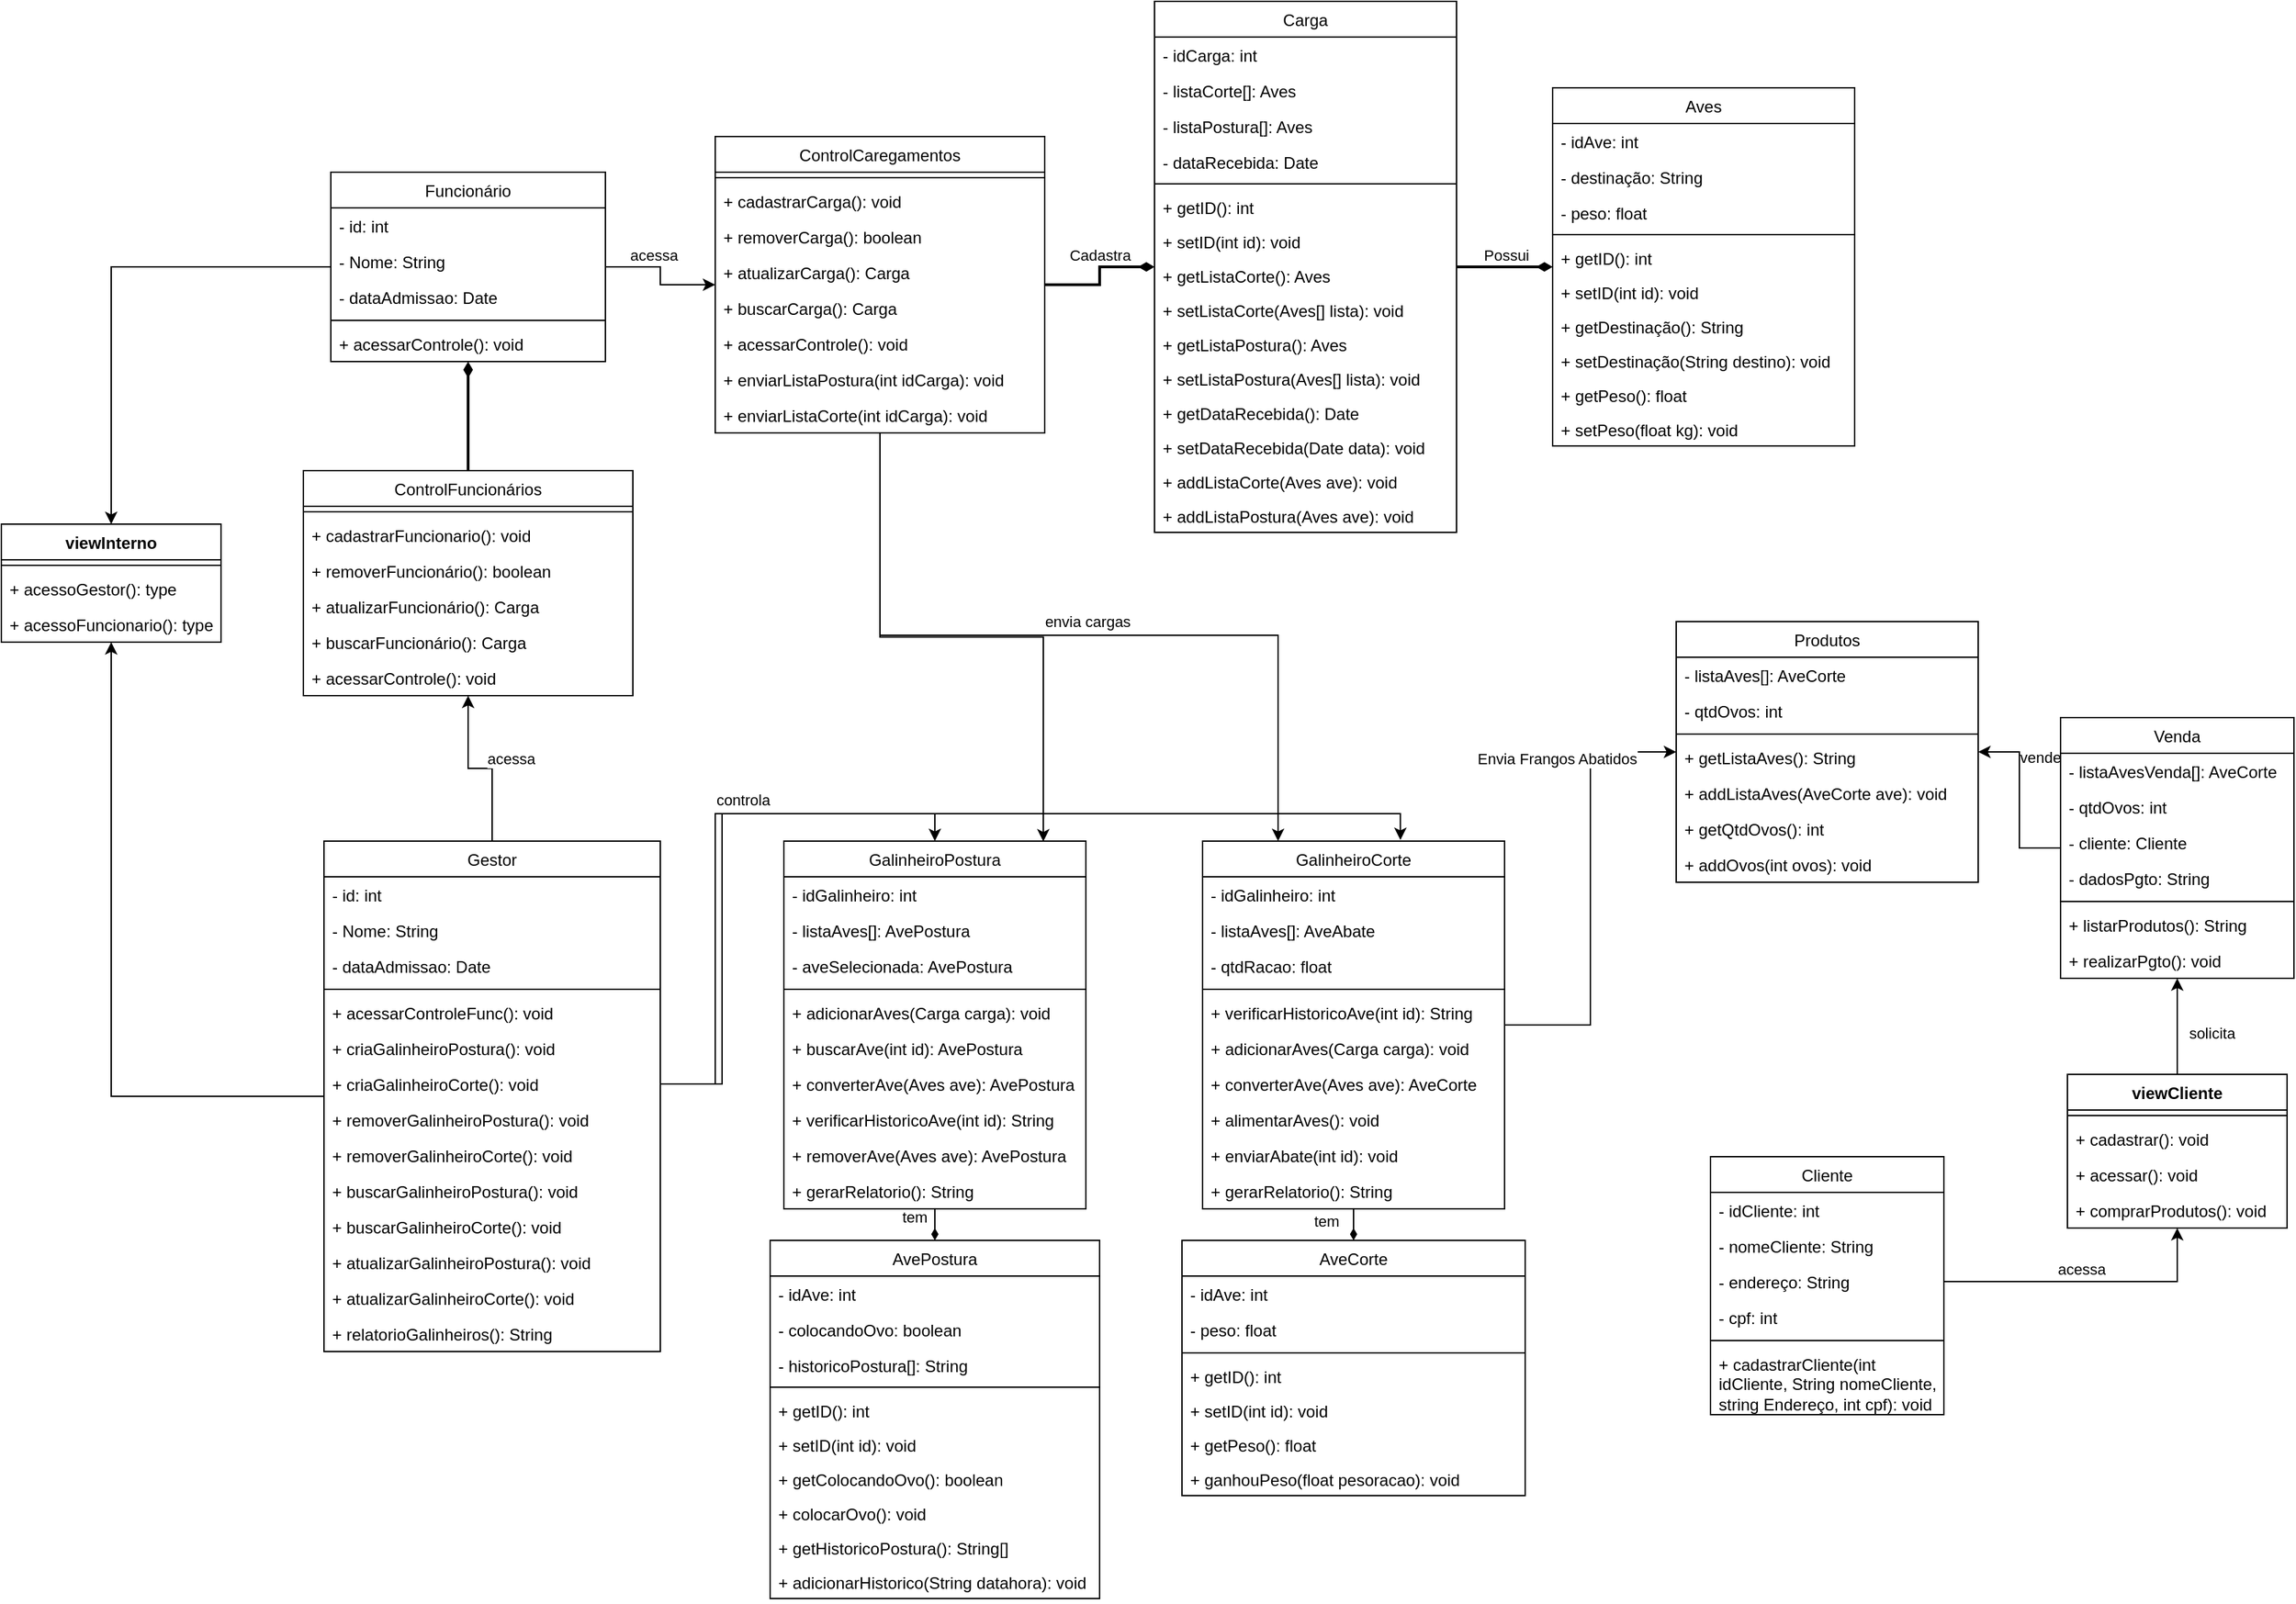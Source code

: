 <mxfile version="13.0.4" type="device"><diagram id="C5RBs43oDa-KdzZeNtuy" name="Page-1"><mxGraphModel dx="1892" dy="361" grid="1" gridSize="10" guides="1" tooltips="1" connect="1" arrows="1" fold="1" page="1" pageScale="1" pageWidth="1169" pageHeight="827" background="none" math="0" shadow="0"><root><mxCell id="WIyWlLk6GJQsqaUBKTNV-0"/><mxCell id="WIyWlLk6GJQsqaUBKTNV-1" parent="WIyWlLk6GJQsqaUBKTNV-0"/><mxCell id="ChyLab5s92fZdW_TzfDa-38" value="acessa" style="edgeStyle=orthogonalEdgeStyle;rounded=0;orthogonalLoop=1;jettySize=auto;html=1;verticalAlign=bottom;" parent="WIyWlLk6GJQsqaUBKTNV-1" source="ChyLab5s92fZdW_TzfDa-19" target="ChyLab5s92fZdW_TzfDa-34" edge="1"><mxGeometry x="-0.249" relative="1" as="geometry"><mxPoint as="offset"/></mxGeometry></mxCell><mxCell id="k6RPKPHMHm1qpfFXvN79-5" style="edgeStyle=orthogonalEdgeStyle;rounded=0;orthogonalLoop=1;jettySize=auto;html=1;" parent="WIyWlLk6GJQsqaUBKTNV-1" source="ChyLab5s92fZdW_TzfDa-19" target="k6RPKPHMHm1qpfFXvN79-0" edge="1"><mxGeometry relative="1" as="geometry"/></mxCell><mxCell id="ChyLab5s92fZdW_TzfDa-19" value="Funcionário" style="swimlane;fontStyle=0;childLayout=stackLayout;horizontal=1;startSize=26;fillColor=none;horizontalStack=0;resizeParent=1;resizeParentMax=0;resizeLast=0;collapsible=1;marginBottom=0;strokeColor=#000000;" parent="WIyWlLk6GJQsqaUBKTNV-1" vertex="1"><mxGeometry x="40" y="132.5" width="200" height="138" as="geometry"/></mxCell><mxCell id="ChyLab5s92fZdW_TzfDa-20" value="- id: int" style="text;strokeColor=none;fillColor=none;align=left;verticalAlign=top;spacingLeft=4;spacingRight=4;overflow=hidden;rotatable=0;points=[[0,0.5],[1,0.5]];portConstraint=eastwest;" parent="ChyLab5s92fZdW_TzfDa-19" vertex="1"><mxGeometry y="26" width="200" height="26" as="geometry"/></mxCell><mxCell id="ChyLab5s92fZdW_TzfDa-21" value="- Nome: String" style="text;strokeColor=none;fillColor=none;align=left;verticalAlign=top;spacingLeft=4;spacingRight=4;overflow=hidden;rotatable=0;points=[[0,0.5],[1,0.5]];portConstraint=eastwest;" parent="ChyLab5s92fZdW_TzfDa-19" vertex="1"><mxGeometry y="52" width="200" height="26" as="geometry"/></mxCell><mxCell id="ChyLab5s92fZdW_TzfDa-23" value="- dataAdmissao: Date" style="text;strokeColor=none;fillColor=none;align=left;verticalAlign=top;spacingLeft=4;spacingRight=4;overflow=hidden;rotatable=0;points=[[0,0.5],[1,0.5]];portConstraint=eastwest;" parent="ChyLab5s92fZdW_TzfDa-19" vertex="1"><mxGeometry y="78" width="200" height="26" as="geometry"/></mxCell><mxCell id="ChyLab5s92fZdW_TzfDa-31" value="" style="line;strokeWidth=1;fillColor=none;align=left;verticalAlign=middle;spacingTop=-1;spacingLeft=3;spacingRight=3;rotatable=0;labelPosition=right;points=[];portConstraint=eastwest;" parent="ChyLab5s92fZdW_TzfDa-19" vertex="1"><mxGeometry y="104" width="200" height="8" as="geometry"/></mxCell><mxCell id="ChyLab5s92fZdW_TzfDa-32" value="+ acessarControle(): void" style="text;strokeColor=none;fillColor=none;align=left;verticalAlign=top;spacingLeft=4;spacingRight=4;overflow=hidden;rotatable=0;points=[[0,0.5],[1,0.5]];portConstraint=eastwest;" parent="ChyLab5s92fZdW_TzfDa-19" vertex="1"><mxGeometry y="112" width="200" height="26" as="geometry"/></mxCell><mxCell id="ChyLab5s92fZdW_TzfDa-44" value="Cadastra" style="edgeStyle=orthogonalEdgeStyle;rounded=0;orthogonalLoop=1;jettySize=auto;html=1;endArrow=diamondThin;endFill=1;strokeWidth=2;verticalAlign=top;" parent="WIyWlLk6GJQsqaUBKTNV-1" source="ChyLab5s92fZdW_TzfDa-34" target="ChyLab5s92fZdW_TzfDa-39" edge="1"><mxGeometry x="0.14" y="22" relative="1" as="geometry"><mxPoint as="offset"/></mxGeometry></mxCell><mxCell id="ChyLab5s92fZdW_TzfDa-214" style="edgeStyle=orthogonalEdgeStyle;rounded=0;orthogonalLoop=1;jettySize=auto;html=1;entryX=0.859;entryY=0.001;entryDx=0;entryDy=0;entryPerimeter=0;endArrow=classic;endFill=1;strokeWidth=1;" parent="WIyWlLk6GJQsqaUBKTNV-1" source="ChyLab5s92fZdW_TzfDa-34" target="ChyLab5s92fZdW_TzfDa-132" edge="1"><mxGeometry relative="1" as="geometry"/></mxCell><mxCell id="ChyLab5s92fZdW_TzfDa-215" value="envia cargas" style="edgeStyle=orthogonalEdgeStyle;rounded=0;orthogonalLoop=1;jettySize=auto;html=1;entryX=0.25;entryY=0;entryDx=0;entryDy=0;endArrow=classic;endFill=1;strokeWidth=1;exitX=0.5;exitY=1.288;exitDx=0;exitDy=0;exitPerimeter=0;" parent="WIyWlLk6GJQsqaUBKTNV-1" source="ChyLab5s92fZdW_TzfDa-139" target="ChyLab5s92fZdW_TzfDa-174" edge="1"><mxGeometry x="-0.0" y="10" relative="1" as="geometry"><Array as="points"><mxPoint x="440" y="470"/><mxPoint x="730" y="470"/></Array><mxPoint x="1" as="offset"/></mxGeometry></mxCell><mxCell id="ChyLab5s92fZdW_TzfDa-34" value="ControlCaregamentos" style="swimlane;fontStyle=0;childLayout=stackLayout;horizontal=1;startSize=26;fillColor=none;horizontalStack=0;resizeParent=1;resizeParentMax=0;resizeLast=0;collapsible=1;marginBottom=0;strokeColor=#000000;" parent="WIyWlLk6GJQsqaUBKTNV-1" vertex="1"><mxGeometry x="320" y="106.5" width="240" height="216" as="geometry"/></mxCell><mxCell id="ChyLab5s92fZdW_TzfDa-47" value="" style="line;strokeWidth=1;fillColor=none;align=left;verticalAlign=middle;spacingTop=-1;spacingLeft=3;spacingRight=3;rotatable=0;labelPosition=right;points=[];portConstraint=eastwest;" parent="ChyLab5s92fZdW_TzfDa-34" vertex="1"><mxGeometry y="26" width="240" height="8" as="geometry"/></mxCell><mxCell id="ChyLab5s92fZdW_TzfDa-37" value="+ cadastrarCarga(): void" style="text;strokeColor=none;fillColor=none;align=left;verticalAlign=top;spacingLeft=4;spacingRight=4;overflow=hidden;rotatable=0;points=[[0,0.5],[1,0.5]];portConstraint=eastwest;" parent="ChyLab5s92fZdW_TzfDa-34" vertex="1"><mxGeometry y="34" width="240" height="26" as="geometry"/></mxCell><mxCell id="ChyLab5s92fZdW_TzfDa-48" value="+ removerCarga(): boolean" style="text;strokeColor=none;fillColor=none;align=left;verticalAlign=top;spacingLeft=4;spacingRight=4;overflow=hidden;rotatable=0;points=[[0,0.5],[1,0.5]];portConstraint=eastwest;" parent="ChyLab5s92fZdW_TzfDa-34" vertex="1"><mxGeometry y="60" width="240" height="26" as="geometry"/></mxCell><mxCell id="ChyLab5s92fZdW_TzfDa-49" value="+ atualizarCarga(): Carga" style="text;strokeColor=none;fillColor=none;align=left;verticalAlign=top;spacingLeft=4;spacingRight=4;overflow=hidden;rotatable=0;points=[[0,0.5],[1,0.5]];portConstraint=eastwest;" parent="ChyLab5s92fZdW_TzfDa-34" vertex="1"><mxGeometry y="86" width="240" height="26" as="geometry"/></mxCell><mxCell id="ChyLab5s92fZdW_TzfDa-50" value="+ buscarCarga(): Carga" style="text;strokeColor=none;fillColor=none;align=left;verticalAlign=top;spacingLeft=4;spacingRight=4;overflow=hidden;rotatable=0;points=[[0,0.5],[1,0.5]];portConstraint=eastwest;" parent="ChyLab5s92fZdW_TzfDa-34" vertex="1"><mxGeometry y="112" width="240" height="26" as="geometry"/></mxCell><mxCell id="ChyLab5s92fZdW_TzfDa-79" value="+ acessarControle(): void" style="text;strokeColor=none;fillColor=none;align=left;verticalAlign=top;spacingLeft=4;spacingRight=4;overflow=hidden;rotatable=0;points=[[0,0.5],[1,0.5]];portConstraint=eastwest;" parent="ChyLab5s92fZdW_TzfDa-34" vertex="1"><mxGeometry y="138" width="240" height="26" as="geometry"/></mxCell><mxCell id="ChyLab5s92fZdW_TzfDa-98" value="+ enviarListaPostura(int idCarga): void" style="text;strokeColor=none;fillColor=none;align=left;verticalAlign=top;spacingLeft=4;spacingRight=4;overflow=hidden;rotatable=0;points=[[0,0.5],[1,0.5]];portConstraint=eastwest;" parent="ChyLab5s92fZdW_TzfDa-34" vertex="1"><mxGeometry y="164" width="240" height="26" as="geometry"/></mxCell><mxCell id="ChyLab5s92fZdW_TzfDa-139" value="+ enviarListaCorte(int idCarga): void" style="text;strokeColor=none;fillColor=none;align=left;verticalAlign=top;spacingLeft=4;spacingRight=4;overflow=hidden;rotatable=0;points=[[0,0.5],[1,0.5]];portConstraint=eastwest;" parent="ChyLab5s92fZdW_TzfDa-34" vertex="1"><mxGeometry y="190" width="240" height="26" as="geometry"/></mxCell><mxCell id="ChyLab5s92fZdW_TzfDa-58" value="Possui" style="edgeStyle=orthogonalEdgeStyle;rounded=0;orthogonalLoop=1;jettySize=auto;html=1;endArrow=diamondThin;endFill=1;strokeWidth=2;verticalAlign=bottom;" parent="WIyWlLk6GJQsqaUBKTNV-1" source="ChyLab5s92fZdW_TzfDa-39" target="ChyLab5s92fZdW_TzfDa-53" edge="1"><mxGeometry x="0.007" relative="1" as="geometry"><mxPoint x="1" as="offset"/></mxGeometry></mxCell><mxCell id="ChyLab5s92fZdW_TzfDa-39" value="Carga" style="swimlane;fontStyle=0;childLayout=stackLayout;horizontal=1;startSize=26;fillColor=none;horizontalStack=0;resizeParent=1;resizeParentMax=0;resizeLast=0;collapsible=1;marginBottom=0;strokeColor=#000000;" parent="WIyWlLk6GJQsqaUBKTNV-1" vertex="1"><mxGeometry x="640" y="8" width="220" height="387" as="geometry"/></mxCell><mxCell id="ChyLab5s92fZdW_TzfDa-40" value="- idCarga: int" style="text;strokeColor=none;fillColor=none;align=left;verticalAlign=top;spacingLeft=4;spacingRight=4;overflow=hidden;rotatable=0;points=[[0,0.5],[1,0.5]];portConstraint=eastwest;" parent="ChyLab5s92fZdW_TzfDa-39" vertex="1"><mxGeometry y="26" width="220" height="26" as="geometry"/></mxCell><mxCell id="ChyLab5s92fZdW_TzfDa-41" value="- listaCorte[]: Aves" style="text;strokeColor=none;fillColor=none;align=left;verticalAlign=top;spacingLeft=4;spacingRight=4;overflow=hidden;rotatable=0;points=[[0,0.5],[1,0.5]];portConstraint=eastwest;" parent="ChyLab5s92fZdW_TzfDa-39" vertex="1"><mxGeometry y="52" width="220" height="26" as="geometry"/></mxCell><mxCell id="ChyLab5s92fZdW_TzfDa-42" value="- listaPostura[]: Aves" style="text;strokeColor=none;fillColor=none;align=left;verticalAlign=top;spacingLeft=4;spacingRight=4;overflow=hidden;rotatable=0;points=[[0,0.5],[1,0.5]];portConstraint=eastwest;" parent="ChyLab5s92fZdW_TzfDa-39" vertex="1"><mxGeometry y="78" width="220" height="26" as="geometry"/></mxCell><mxCell id="ChyLab5s92fZdW_TzfDa-46" value="- dataRecebida: Date" style="text;strokeColor=none;fillColor=none;align=left;verticalAlign=top;spacingLeft=4;spacingRight=4;overflow=hidden;rotatable=0;points=[[0,0.5],[1,0.5]];portConstraint=eastwest;" parent="ChyLab5s92fZdW_TzfDa-39" vertex="1"><mxGeometry y="104" width="220" height="25" as="geometry"/></mxCell><mxCell id="ChyLab5s92fZdW_TzfDa-59" value="" style="line;strokeWidth=1;fillColor=none;align=left;verticalAlign=middle;spacingTop=-1;spacingLeft=3;spacingRight=3;rotatable=0;labelPosition=right;points=[];portConstraint=eastwest;" parent="ChyLab5s92fZdW_TzfDa-39" vertex="1"><mxGeometry y="129" width="220" height="8" as="geometry"/></mxCell><mxCell id="ChyLab5s92fZdW_TzfDa-60" value="+ getID(): int" style="text;strokeColor=none;fillColor=none;align=left;verticalAlign=top;spacingLeft=4;spacingRight=4;overflow=hidden;rotatable=0;points=[[0,0.5],[1,0.5]];portConstraint=eastwest;" parent="ChyLab5s92fZdW_TzfDa-39" vertex="1"><mxGeometry y="137" width="220" height="25" as="geometry"/></mxCell><mxCell id="ChyLab5s92fZdW_TzfDa-61" value="+ setID(int id): void" style="text;strokeColor=none;fillColor=none;align=left;verticalAlign=top;spacingLeft=4;spacingRight=4;overflow=hidden;rotatable=0;points=[[0,0.5],[1,0.5]];portConstraint=eastwest;" parent="ChyLab5s92fZdW_TzfDa-39" vertex="1"><mxGeometry y="162" width="220" height="25" as="geometry"/></mxCell><mxCell id="ChyLab5s92fZdW_TzfDa-62" value="+ getListaCorte(): Aves" style="text;strokeColor=none;fillColor=none;align=left;verticalAlign=top;spacingLeft=4;spacingRight=4;overflow=hidden;rotatable=0;points=[[0,0.5],[1,0.5]];portConstraint=eastwest;" parent="ChyLab5s92fZdW_TzfDa-39" vertex="1"><mxGeometry y="187" width="220" height="25" as="geometry"/></mxCell><mxCell id="ChyLab5s92fZdW_TzfDa-63" value="+ setListaCorte(Aves[] lista): void" style="text;strokeColor=none;fillColor=none;align=left;verticalAlign=top;spacingLeft=4;spacingRight=4;overflow=hidden;rotatable=0;points=[[0,0.5],[1,0.5]];portConstraint=eastwest;" parent="ChyLab5s92fZdW_TzfDa-39" vertex="1"><mxGeometry y="212" width="220" height="25" as="geometry"/></mxCell><mxCell id="ChyLab5s92fZdW_TzfDa-64" value="+ getListaPostura(): Aves" style="text;strokeColor=none;fillColor=none;align=left;verticalAlign=top;spacingLeft=4;spacingRight=4;overflow=hidden;rotatable=0;points=[[0,0.5],[1,0.5]];portConstraint=eastwest;" parent="ChyLab5s92fZdW_TzfDa-39" vertex="1"><mxGeometry y="237" width="220" height="25" as="geometry"/></mxCell><mxCell id="ChyLab5s92fZdW_TzfDa-65" value="+ setListaPostura(Aves[] lista): void" style="text;strokeColor=none;fillColor=none;align=left;verticalAlign=top;spacingLeft=4;spacingRight=4;overflow=hidden;rotatable=0;points=[[0,0.5],[1,0.5]];portConstraint=eastwest;" parent="ChyLab5s92fZdW_TzfDa-39" vertex="1"><mxGeometry y="262" width="220" height="25" as="geometry"/></mxCell><mxCell id="ChyLab5s92fZdW_TzfDa-66" value="+ getDataRecebida(): Date" style="text;strokeColor=none;fillColor=none;align=left;verticalAlign=top;spacingLeft=4;spacingRight=4;overflow=hidden;rotatable=0;points=[[0,0.5],[1,0.5]];portConstraint=eastwest;" parent="ChyLab5s92fZdW_TzfDa-39" vertex="1"><mxGeometry y="287" width="220" height="25" as="geometry"/></mxCell><mxCell id="ChyLab5s92fZdW_TzfDa-67" value="+ setDataRecebida(Date data): void" style="text;strokeColor=none;fillColor=none;align=left;verticalAlign=top;spacingLeft=4;spacingRight=4;overflow=hidden;rotatable=0;points=[[0,0.5],[1,0.5]];portConstraint=eastwest;" parent="ChyLab5s92fZdW_TzfDa-39" vertex="1"><mxGeometry y="312" width="220" height="25" as="geometry"/></mxCell><mxCell id="ChyLab5s92fZdW_TzfDa-75" value="+ addListaCorte(Aves ave): void" style="text;strokeColor=none;fillColor=none;align=left;verticalAlign=top;spacingLeft=4;spacingRight=4;overflow=hidden;rotatable=0;points=[[0,0.5],[1,0.5]];portConstraint=eastwest;" parent="ChyLab5s92fZdW_TzfDa-39" vertex="1"><mxGeometry y="337" width="220" height="25" as="geometry"/></mxCell><mxCell id="ChyLab5s92fZdW_TzfDa-76" value="+ addListaPostura(Aves ave): void" style="text;strokeColor=none;fillColor=none;align=left;verticalAlign=top;spacingLeft=4;spacingRight=4;overflow=hidden;rotatable=0;points=[[0,0.5],[1,0.5]];portConstraint=eastwest;" parent="ChyLab5s92fZdW_TzfDa-39" vertex="1"><mxGeometry y="362" width="220" height="25" as="geometry"/></mxCell><mxCell id="ChyLab5s92fZdW_TzfDa-53" value="Aves" style="swimlane;fontStyle=0;childLayout=stackLayout;horizontal=1;startSize=26;fillColor=none;horizontalStack=0;resizeParent=1;resizeParentMax=0;resizeLast=0;collapsible=1;marginBottom=0;strokeColor=#000000;" parent="WIyWlLk6GJQsqaUBKTNV-1" vertex="1"><mxGeometry x="930" y="71" width="220" height="261" as="geometry"/></mxCell><mxCell id="ChyLab5s92fZdW_TzfDa-54" value="- idAve: int" style="text;strokeColor=none;fillColor=none;align=left;verticalAlign=top;spacingLeft=4;spacingRight=4;overflow=hidden;rotatable=0;points=[[0,0.5],[1,0.5]];portConstraint=eastwest;" parent="ChyLab5s92fZdW_TzfDa-53" vertex="1"><mxGeometry y="26" width="220" height="26" as="geometry"/></mxCell><mxCell id="ChyLab5s92fZdW_TzfDa-56" value="- destinação: String" style="text;strokeColor=none;fillColor=none;align=left;verticalAlign=top;spacingLeft=4;spacingRight=4;overflow=hidden;rotatable=0;points=[[0,0.5],[1,0.5]];portConstraint=eastwest;" parent="ChyLab5s92fZdW_TzfDa-53" vertex="1"><mxGeometry y="52" width="220" height="26" as="geometry"/></mxCell><mxCell id="ChyLab5s92fZdW_TzfDa-57" value="- peso: float" style="text;strokeColor=none;fillColor=none;align=left;verticalAlign=top;spacingLeft=4;spacingRight=4;overflow=hidden;rotatable=0;points=[[0,0.5],[1,0.5]];portConstraint=eastwest;" parent="ChyLab5s92fZdW_TzfDa-53" vertex="1"><mxGeometry y="78" width="220" height="25" as="geometry"/></mxCell><mxCell id="ChyLab5s92fZdW_TzfDa-70" value="" style="line;strokeWidth=1;fillColor=none;align=left;verticalAlign=middle;spacingTop=-1;spacingLeft=3;spacingRight=3;rotatable=0;labelPosition=right;points=[];portConstraint=eastwest;" parent="ChyLab5s92fZdW_TzfDa-53" vertex="1"><mxGeometry y="103" width="220" height="8" as="geometry"/></mxCell><mxCell id="ChyLab5s92fZdW_TzfDa-71" value="+ getID(): int" style="text;strokeColor=none;fillColor=none;align=left;verticalAlign=top;spacingLeft=4;spacingRight=4;overflow=hidden;rotatable=0;points=[[0,0.5],[1,0.5]];portConstraint=eastwest;" parent="ChyLab5s92fZdW_TzfDa-53" vertex="1"><mxGeometry y="111" width="220" height="25" as="geometry"/></mxCell><mxCell id="ChyLab5s92fZdW_TzfDa-72" value="+ setID(int id): void" style="text;strokeColor=none;fillColor=none;align=left;verticalAlign=top;spacingLeft=4;spacingRight=4;overflow=hidden;rotatable=0;points=[[0,0.5],[1,0.5]];portConstraint=eastwest;" parent="ChyLab5s92fZdW_TzfDa-53" vertex="1"><mxGeometry y="136" width="220" height="25" as="geometry"/></mxCell><mxCell id="ChyLab5s92fZdW_TzfDa-73" value="+ getDestinação(): String" style="text;strokeColor=none;fillColor=none;align=left;verticalAlign=top;spacingLeft=4;spacingRight=4;overflow=hidden;rotatable=0;points=[[0,0.5],[1,0.5]];portConstraint=eastwest;" parent="ChyLab5s92fZdW_TzfDa-53" vertex="1"><mxGeometry y="161" width="220" height="25" as="geometry"/></mxCell><mxCell id="ChyLab5s92fZdW_TzfDa-74" value="+ setDestinação(String destino): void" style="text;strokeColor=none;fillColor=none;align=left;verticalAlign=top;spacingLeft=4;spacingRight=4;overflow=hidden;rotatable=0;points=[[0,0.5],[1,0.5]];portConstraint=eastwest;" parent="ChyLab5s92fZdW_TzfDa-53" vertex="1"><mxGeometry y="186" width="220" height="25" as="geometry"/></mxCell><mxCell id="ChyLab5s92fZdW_TzfDa-77" value="+ getPeso(): float" style="text;strokeColor=none;fillColor=none;align=left;verticalAlign=top;spacingLeft=4;spacingRight=4;overflow=hidden;rotatable=0;points=[[0,0.5],[1,0.5]];portConstraint=eastwest;" parent="ChyLab5s92fZdW_TzfDa-53" vertex="1"><mxGeometry y="211" width="220" height="25" as="geometry"/></mxCell><mxCell id="ChyLab5s92fZdW_TzfDa-78" value="+ setPeso(float kg): void" style="text;strokeColor=none;fillColor=none;align=left;verticalAlign=top;spacingLeft=4;spacingRight=4;overflow=hidden;rotatable=0;points=[[0,0.5],[1,0.5]];portConstraint=eastwest;" parent="ChyLab5s92fZdW_TzfDa-53" vertex="1"><mxGeometry y="236" width="220" height="25" as="geometry"/></mxCell><mxCell id="ChyLab5s92fZdW_TzfDa-95" value="acessa" style="edgeStyle=orthogonalEdgeStyle;rounded=0;orthogonalLoop=1;jettySize=auto;html=1;endArrow=classic;endFill=1;strokeWidth=1;" parent="WIyWlLk6GJQsqaUBKTNV-1" source="ChyLab5s92fZdW_TzfDa-80" target="ChyLab5s92fZdW_TzfDa-87" edge="1"><mxGeometry x="-0.142" y="-14" relative="1" as="geometry"><mxPoint x="13" y="7" as="offset"/></mxGeometry></mxCell><mxCell id="k6RPKPHMHm1qpfFXvN79-6" style="edgeStyle=orthogonalEdgeStyle;rounded=0;orthogonalLoop=1;jettySize=auto;html=1;" parent="WIyWlLk6GJQsqaUBKTNV-1" source="ChyLab5s92fZdW_TzfDa-80" target="k6RPKPHMHm1qpfFXvN79-0" edge="1"><mxGeometry relative="1" as="geometry"/></mxCell><mxCell id="ChyLab5s92fZdW_TzfDa-80" value="Gestor" style="swimlane;fontStyle=0;childLayout=stackLayout;horizontal=1;startSize=26;fillColor=none;horizontalStack=0;resizeParent=1;resizeParentMax=0;resizeLast=0;collapsible=1;marginBottom=0;strokeColor=#000000;" parent="WIyWlLk6GJQsqaUBKTNV-1" vertex="1"><mxGeometry x="35" y="620" width="245" height="372" as="geometry"/></mxCell><mxCell id="ChyLab5s92fZdW_TzfDa-81" value="- id: int" style="text;strokeColor=none;fillColor=none;align=left;verticalAlign=top;spacingLeft=4;spacingRight=4;overflow=hidden;rotatable=0;points=[[0,0.5],[1,0.5]];portConstraint=eastwest;" parent="ChyLab5s92fZdW_TzfDa-80" vertex="1"><mxGeometry y="26" width="245" height="26" as="geometry"/></mxCell><mxCell id="ChyLab5s92fZdW_TzfDa-82" value="- Nome: String" style="text;strokeColor=none;fillColor=none;align=left;verticalAlign=top;spacingLeft=4;spacingRight=4;overflow=hidden;rotatable=0;points=[[0,0.5],[1,0.5]];portConstraint=eastwest;" parent="ChyLab5s92fZdW_TzfDa-80" vertex="1"><mxGeometry y="52" width="245" height="26" as="geometry"/></mxCell><mxCell id="ChyLab5s92fZdW_TzfDa-83" value="- dataAdmissao: Date" style="text;strokeColor=none;fillColor=none;align=left;verticalAlign=top;spacingLeft=4;spacingRight=4;overflow=hidden;rotatable=0;points=[[0,0.5],[1,0.5]];portConstraint=eastwest;" parent="ChyLab5s92fZdW_TzfDa-80" vertex="1"><mxGeometry y="78" width="245" height="26" as="geometry"/></mxCell><mxCell id="ChyLab5s92fZdW_TzfDa-84" value="" style="line;strokeWidth=1;fillColor=none;align=left;verticalAlign=middle;spacingTop=-1;spacingLeft=3;spacingRight=3;rotatable=0;labelPosition=right;points=[];portConstraint=eastwest;" parent="ChyLab5s92fZdW_TzfDa-80" vertex="1"><mxGeometry y="104" width="245" height="8" as="geometry"/></mxCell><mxCell id="ChyLab5s92fZdW_TzfDa-85" value="+ acessarControleFunc(): void" style="text;strokeColor=none;fillColor=none;align=left;verticalAlign=top;spacingLeft=4;spacingRight=4;overflow=hidden;rotatable=0;points=[[0,0.5],[1,0.5]];portConstraint=eastwest;" parent="ChyLab5s92fZdW_TzfDa-80" vertex="1"><mxGeometry y="112" width="245" height="26" as="geometry"/></mxCell><mxCell id="ChyLab5s92fZdW_TzfDa-99" value="+ criaGalinheiroPostura(): void" style="text;strokeColor=none;fillColor=none;align=left;verticalAlign=top;spacingLeft=4;spacingRight=4;overflow=hidden;rotatable=0;points=[[0,0.5],[1,0.5]];portConstraint=eastwest;" parent="ChyLab5s92fZdW_TzfDa-80" vertex="1"><mxGeometry y="138" width="245" height="26" as="geometry"/></mxCell><mxCell id="ChyLab5s92fZdW_TzfDa-185" value="+ criaGalinheiroCorte(): void" style="text;strokeColor=none;fillColor=none;align=left;verticalAlign=top;spacingLeft=4;spacingRight=4;overflow=hidden;rotatable=0;points=[[0,0.5],[1,0.5]];portConstraint=eastwest;" parent="ChyLab5s92fZdW_TzfDa-80" vertex="1"><mxGeometry y="164" width="245" height="26" as="geometry"/></mxCell><mxCell id="ChyLab5s92fZdW_TzfDa-186" value="+ removerGalinheiroPostura(): void" style="text;strokeColor=none;fillColor=none;align=left;verticalAlign=top;spacingLeft=4;spacingRight=4;overflow=hidden;rotatable=0;points=[[0,0.5],[1,0.5]];portConstraint=eastwest;" parent="ChyLab5s92fZdW_TzfDa-80" vertex="1"><mxGeometry y="190" width="245" height="26" as="geometry"/></mxCell><mxCell id="ChyLab5s92fZdW_TzfDa-187" value="+ removerGalinheiroCorte(): void" style="text;strokeColor=none;fillColor=none;align=left;verticalAlign=top;spacingLeft=4;spacingRight=4;overflow=hidden;rotatable=0;points=[[0,0.5],[1,0.5]];portConstraint=eastwest;" parent="ChyLab5s92fZdW_TzfDa-80" vertex="1"><mxGeometry y="216" width="245" height="26" as="geometry"/></mxCell><mxCell id="ChyLab5s92fZdW_TzfDa-188" value="+ buscarGalinheiroPostura(): void" style="text;strokeColor=none;fillColor=none;align=left;verticalAlign=top;spacingLeft=4;spacingRight=4;overflow=hidden;rotatable=0;points=[[0,0.5],[1,0.5]];portConstraint=eastwest;" parent="ChyLab5s92fZdW_TzfDa-80" vertex="1"><mxGeometry y="242" width="245" height="26" as="geometry"/></mxCell><mxCell id="ChyLab5s92fZdW_TzfDa-189" value="+ buscarGalinheiroCorte(): void" style="text;strokeColor=none;fillColor=none;align=left;verticalAlign=top;spacingLeft=4;spacingRight=4;overflow=hidden;rotatable=0;points=[[0,0.5],[1,0.5]];portConstraint=eastwest;" parent="ChyLab5s92fZdW_TzfDa-80" vertex="1"><mxGeometry y="268" width="245" height="26" as="geometry"/></mxCell><mxCell id="ChyLab5s92fZdW_TzfDa-190" value="+ atualizarGalinheiroPostura(): void" style="text;strokeColor=none;fillColor=none;align=left;verticalAlign=top;spacingLeft=4;spacingRight=4;overflow=hidden;rotatable=0;points=[[0,0.5],[1,0.5]];portConstraint=eastwest;" parent="ChyLab5s92fZdW_TzfDa-80" vertex="1"><mxGeometry y="294" width="245" height="26" as="geometry"/></mxCell><mxCell id="ChyLab5s92fZdW_TzfDa-191" value="+ atualizarGalinheiroCorte(): void" style="text;strokeColor=none;fillColor=none;align=left;verticalAlign=top;spacingLeft=4;spacingRight=4;overflow=hidden;rotatable=0;points=[[0,0.5],[1,0.5]];portConstraint=eastwest;" parent="ChyLab5s92fZdW_TzfDa-80" vertex="1"><mxGeometry y="320" width="245" height="26" as="geometry"/></mxCell><mxCell id="X_c9zhtExZd995SKQzZh-16" value="+ relatorioGalinheiros(): String" style="text;strokeColor=none;fillColor=none;align=left;verticalAlign=top;spacingLeft=4;spacingRight=4;overflow=hidden;rotatable=0;points=[[0,0.5],[1,0.5]];portConstraint=eastwest;" vertex="1" parent="ChyLab5s92fZdW_TzfDa-80"><mxGeometry y="346" width="245" height="26" as="geometry"/></mxCell><mxCell id="ChyLab5s92fZdW_TzfDa-97" style="edgeStyle=orthogonalEdgeStyle;rounded=0;orthogonalLoop=1;jettySize=auto;html=1;endArrow=diamondThin;endFill=1;strokeWidth=2;" parent="WIyWlLk6GJQsqaUBKTNV-1" source="ChyLab5s92fZdW_TzfDa-87" target="ChyLab5s92fZdW_TzfDa-19" edge="1"><mxGeometry relative="1" as="geometry"/></mxCell><mxCell id="ChyLab5s92fZdW_TzfDa-87" value="ControlFuncionários" style="swimlane;fontStyle=0;childLayout=stackLayout;horizontal=1;startSize=26;fillColor=none;horizontalStack=0;resizeParent=1;resizeParentMax=0;resizeLast=0;collapsible=1;marginBottom=0;strokeColor=#000000;" parent="WIyWlLk6GJQsqaUBKTNV-1" vertex="1"><mxGeometry x="20" y="350" width="240" height="164" as="geometry"/></mxCell><mxCell id="ChyLab5s92fZdW_TzfDa-88" value="" style="line;strokeWidth=1;fillColor=none;align=left;verticalAlign=middle;spacingTop=-1;spacingLeft=3;spacingRight=3;rotatable=0;labelPosition=right;points=[];portConstraint=eastwest;" parent="ChyLab5s92fZdW_TzfDa-87" vertex="1"><mxGeometry y="26" width="240" height="8" as="geometry"/></mxCell><mxCell id="ChyLab5s92fZdW_TzfDa-89" value="+ cadastrarFuncionario(): void" style="text;strokeColor=none;fillColor=none;align=left;verticalAlign=top;spacingLeft=4;spacingRight=4;overflow=hidden;rotatable=0;points=[[0,0.5],[1,0.5]];portConstraint=eastwest;" parent="ChyLab5s92fZdW_TzfDa-87" vertex="1"><mxGeometry y="34" width="240" height="26" as="geometry"/></mxCell><mxCell id="ChyLab5s92fZdW_TzfDa-90" value="+ removerFuncionário(): boolean" style="text;strokeColor=none;fillColor=none;align=left;verticalAlign=top;spacingLeft=4;spacingRight=4;overflow=hidden;rotatable=0;points=[[0,0.5],[1,0.5]];portConstraint=eastwest;" parent="ChyLab5s92fZdW_TzfDa-87" vertex="1"><mxGeometry y="60" width="240" height="26" as="geometry"/></mxCell><mxCell id="ChyLab5s92fZdW_TzfDa-91" value="+ atualizarFuncionário(): Carga" style="text;strokeColor=none;fillColor=none;align=left;verticalAlign=top;spacingLeft=4;spacingRight=4;overflow=hidden;rotatable=0;points=[[0,0.5],[1,0.5]];portConstraint=eastwest;" parent="ChyLab5s92fZdW_TzfDa-87" vertex="1"><mxGeometry y="86" width="240" height="26" as="geometry"/></mxCell><mxCell id="ChyLab5s92fZdW_TzfDa-92" value="+ buscarFuncionário(): Carga" style="text;strokeColor=none;fillColor=none;align=left;verticalAlign=top;spacingLeft=4;spacingRight=4;overflow=hidden;rotatable=0;points=[[0,0.5],[1,0.5]];portConstraint=eastwest;" parent="ChyLab5s92fZdW_TzfDa-87" vertex="1"><mxGeometry y="112" width="240" height="26" as="geometry"/></mxCell><mxCell id="ChyLab5s92fZdW_TzfDa-93" value="+ acessarControle(): void" style="text;strokeColor=none;fillColor=none;align=left;verticalAlign=top;spacingLeft=4;spacingRight=4;overflow=hidden;rotatable=0;points=[[0,0.5],[1,0.5]];portConstraint=eastwest;" parent="ChyLab5s92fZdW_TzfDa-87" vertex="1"><mxGeometry y="138" width="240" height="26" as="geometry"/></mxCell><mxCell id="ChyLab5s92fZdW_TzfDa-209" value="tem" style="edgeStyle=orthogonalEdgeStyle;rounded=0;orthogonalLoop=1;jettySize=auto;html=1;endArrow=diamondThin;endFill=1;strokeWidth=1;" parent="WIyWlLk6GJQsqaUBKTNV-1" source="ChyLab5s92fZdW_TzfDa-132" target="ChyLab5s92fZdW_TzfDa-148" edge="1"><mxGeometry x="0.185" y="15" relative="1" as="geometry"><mxPoint as="offset"/></mxGeometry></mxCell><mxCell id="ChyLab5s92fZdW_TzfDa-132" value="GalinheiroPostura" style="swimlane;fontStyle=0;childLayout=stackLayout;horizontal=1;startSize=26;fillColor=none;horizontalStack=0;resizeParent=1;resizeParentMax=0;resizeLast=0;collapsible=1;marginBottom=0;strokeColor=#000000;" parent="WIyWlLk6GJQsqaUBKTNV-1" vertex="1"><mxGeometry x="370" y="620" width="220" height="268" as="geometry"/></mxCell><mxCell id="ChyLab5s92fZdW_TzfDa-133" value="- idGalinheiro: int" style="text;strokeColor=none;fillColor=none;align=left;verticalAlign=top;spacingLeft=4;spacingRight=4;overflow=hidden;rotatable=0;points=[[0,0.5],[1,0.5]];portConstraint=eastwest;" parent="ChyLab5s92fZdW_TzfDa-132" vertex="1"><mxGeometry y="26" width="220" height="26" as="geometry"/></mxCell><mxCell id="ChyLab5s92fZdW_TzfDa-134" value="- listaAves[]: AvePostura" style="text;strokeColor=none;fillColor=none;align=left;verticalAlign=top;spacingLeft=4;spacingRight=4;overflow=hidden;rotatable=0;points=[[0,0.5],[1,0.5]];portConstraint=eastwest;" parent="ChyLab5s92fZdW_TzfDa-132" vertex="1"><mxGeometry y="52" width="220" height="26" as="geometry"/></mxCell><mxCell id="ChyLab5s92fZdW_TzfDa-196" value="- aveSelecionada: AvePostura" style="text;strokeColor=none;fillColor=none;align=left;verticalAlign=top;spacingLeft=4;spacingRight=4;overflow=hidden;rotatable=0;points=[[0,0.5],[1,0.5]];portConstraint=eastwest;" parent="ChyLab5s92fZdW_TzfDa-132" vertex="1"><mxGeometry y="78" width="220" height="26" as="geometry"/></mxCell><mxCell id="ChyLab5s92fZdW_TzfDa-195" value="" style="line;strokeWidth=1;fillColor=none;align=left;verticalAlign=middle;spacingTop=-1;spacingLeft=3;spacingRight=3;rotatable=0;labelPosition=right;points=[];portConstraint=eastwest;" parent="ChyLab5s92fZdW_TzfDa-132" vertex="1"><mxGeometry y="104" width="220" height="8" as="geometry"/></mxCell><mxCell id="ChyLab5s92fZdW_TzfDa-171" value="+ adicionarAves(Carga carga): void" style="text;strokeColor=none;fillColor=none;align=left;verticalAlign=top;spacingLeft=4;spacingRight=4;overflow=hidden;rotatable=0;points=[[0,0.5],[1,0.5]];portConstraint=eastwest;" parent="ChyLab5s92fZdW_TzfDa-132" vertex="1"><mxGeometry y="112" width="220" height="26" as="geometry"/></mxCell><mxCell id="ChyLab5s92fZdW_TzfDa-194" value="+ buscarAve(int id): AvePostura" style="text;strokeColor=none;fillColor=none;align=left;verticalAlign=top;spacingLeft=4;spacingRight=4;overflow=hidden;rotatable=0;points=[[0,0.5],[1,0.5]];portConstraint=eastwest;" parent="ChyLab5s92fZdW_TzfDa-132" vertex="1"><mxGeometry y="138" width="220" height="26" as="geometry"/></mxCell><mxCell id="ChyLab5s92fZdW_TzfDa-172" value="+ converterAve(Aves ave): AvePostura" style="text;strokeColor=none;fillColor=none;align=left;verticalAlign=top;spacingLeft=4;spacingRight=4;overflow=hidden;rotatable=0;points=[[0,0.5],[1,0.5]];portConstraint=eastwest;" parent="ChyLab5s92fZdW_TzfDa-132" vertex="1"><mxGeometry y="164" width="220" height="26" as="geometry"/></mxCell><mxCell id="ChyLab5s92fZdW_TzfDa-173" value="+ verificarHistoricoAve(int id): String" style="text;strokeColor=none;fillColor=none;align=left;verticalAlign=top;spacingLeft=4;spacingRight=4;overflow=hidden;rotatable=0;points=[[0,0.5],[1,0.5]];portConstraint=eastwest;" parent="ChyLab5s92fZdW_TzfDa-132" vertex="1"><mxGeometry y="190" width="220" height="26" as="geometry"/></mxCell><mxCell id="ChyLab5s92fZdW_TzfDa-193" value="+ removerAve(Aves ave): AvePostura" style="text;strokeColor=none;fillColor=none;align=left;verticalAlign=top;spacingLeft=4;spacingRight=4;overflow=hidden;rotatable=0;points=[[0,0.5],[1,0.5]];portConstraint=eastwest;" parent="ChyLab5s92fZdW_TzfDa-132" vertex="1"><mxGeometry y="216" width="220" height="26" as="geometry"/></mxCell><mxCell id="X_c9zhtExZd995SKQzZh-14" value="+ gerarRelatorio(): String" style="text;strokeColor=none;fillColor=none;align=left;verticalAlign=top;spacingLeft=4;spacingRight=4;overflow=hidden;rotatable=0;points=[[0,0.5],[1,0.5]];portConstraint=eastwest;" vertex="1" parent="ChyLab5s92fZdW_TzfDa-132"><mxGeometry y="242" width="220" height="26" as="geometry"/></mxCell><mxCell id="R2FQQx3yFwhjocn8nfwo-0" value="Produtos" style="swimlane;fontStyle=0;childLayout=stackLayout;horizontal=1;startSize=26;fillColor=none;horizontalStack=0;resizeParent=1;resizeParentMax=0;resizeLast=0;collapsible=1;marginBottom=0;" parent="WIyWlLk6GJQsqaUBKTNV-1" vertex="1"><mxGeometry x="1020" y="460" width="220" height="190" as="geometry"/></mxCell><mxCell id="R2FQQx3yFwhjocn8nfwo-1" value="- listaAves[]: AveCorte" style="text;strokeColor=none;fillColor=none;align=left;verticalAlign=top;spacingLeft=4;spacingRight=4;overflow=hidden;rotatable=0;points=[[0,0.5],[1,0.5]];portConstraint=eastwest;" parent="R2FQQx3yFwhjocn8nfwo-0" vertex="1"><mxGeometry y="26" width="220" height="26" as="geometry"/></mxCell><mxCell id="R2FQQx3yFwhjocn8nfwo-2" value="- qtdOvos: int" style="text;strokeColor=none;fillColor=none;align=left;verticalAlign=top;spacingLeft=4;spacingRight=4;overflow=hidden;rotatable=0;points=[[0,0.5],[1,0.5]];portConstraint=eastwest;" parent="R2FQQx3yFwhjocn8nfwo-0" vertex="1"><mxGeometry y="52" width="220" height="26" as="geometry"/></mxCell><mxCell id="R2FQQx3yFwhjocn8nfwo-17" value="" style="line;strokeWidth=1;fillColor=none;align=left;verticalAlign=middle;spacingTop=-1;spacingLeft=3;spacingRight=3;rotatable=0;labelPosition=right;points=[];portConstraint=eastwest;" parent="R2FQQx3yFwhjocn8nfwo-0" vertex="1"><mxGeometry y="78" width="220" height="8" as="geometry"/></mxCell><mxCell id="R2FQQx3yFwhjocn8nfwo-18" value="+ getListaAves(): String" style="text;strokeColor=none;fillColor=none;align=left;verticalAlign=top;spacingLeft=4;spacingRight=4;overflow=hidden;rotatable=0;points=[[0,0.5],[1,0.5]];portConstraint=eastwest;" parent="R2FQQx3yFwhjocn8nfwo-0" vertex="1"><mxGeometry y="86" width="220" height="26" as="geometry"/></mxCell><mxCell id="R2FQQx3yFwhjocn8nfwo-19" value="+ addListaAves(AveCorte ave): void" style="text;strokeColor=none;fillColor=none;align=left;verticalAlign=top;spacingLeft=4;spacingRight=4;overflow=hidden;rotatable=0;points=[[0,0.5],[1,0.5]];portConstraint=eastwest;" parent="R2FQQx3yFwhjocn8nfwo-0" vertex="1"><mxGeometry y="112" width="220" height="26" as="geometry"/></mxCell><mxCell id="R2FQQx3yFwhjocn8nfwo-20" value="+ getQtdOvos(): int" style="text;strokeColor=none;fillColor=none;align=left;verticalAlign=top;spacingLeft=4;spacingRight=4;overflow=hidden;rotatable=0;points=[[0,0.5],[1,0.5]];portConstraint=eastwest;" parent="R2FQQx3yFwhjocn8nfwo-0" vertex="1"><mxGeometry y="138" width="220" height="26" as="geometry"/></mxCell><mxCell id="R2FQQx3yFwhjocn8nfwo-21" value="+ addOvos(int ovos): void" style="text;strokeColor=none;fillColor=none;align=left;verticalAlign=top;spacingLeft=4;spacingRight=4;overflow=hidden;rotatable=0;points=[[0,0.5],[1,0.5]];portConstraint=eastwest;" parent="R2FQQx3yFwhjocn8nfwo-0" vertex="1"><mxGeometry y="164" width="220" height="26" as="geometry"/></mxCell><mxCell id="R2FQQx3yFwhjocn8nfwo-29" value="vende" style="edgeStyle=orthogonalEdgeStyle;rounded=0;orthogonalLoop=1;jettySize=auto;html=1;" parent="WIyWlLk6GJQsqaUBKTNV-1" source="R2FQQx3yFwhjocn8nfwo-4" target="R2FQQx3yFwhjocn8nfwo-0" edge="1"><mxGeometry x="0.487" y="-15" relative="1" as="geometry"><mxPoint as="offset"/></mxGeometry></mxCell><mxCell id="R2FQQx3yFwhjocn8nfwo-4" value="Venda" style="swimlane;fontStyle=0;childLayout=stackLayout;horizontal=1;startSize=26;fillColor=none;horizontalStack=0;resizeParent=1;resizeParentMax=0;resizeLast=0;collapsible=1;marginBottom=0;" parent="WIyWlLk6GJQsqaUBKTNV-1" vertex="1"><mxGeometry x="1300" y="530" width="170" height="190" as="geometry"/></mxCell><mxCell id="R2FQQx3yFwhjocn8nfwo-5" value="- listaAvesVenda[]: AveCorte" style="text;strokeColor=none;fillColor=none;align=left;verticalAlign=top;spacingLeft=4;spacingRight=4;overflow=hidden;rotatable=0;points=[[0,0.5],[1,0.5]];portConstraint=eastwest;" parent="R2FQQx3yFwhjocn8nfwo-4" vertex="1"><mxGeometry y="26" width="170" height="26" as="geometry"/></mxCell><mxCell id="R2FQQx3yFwhjocn8nfwo-6" value="- qtdOvos: int" style="text;strokeColor=none;fillColor=none;align=left;verticalAlign=top;spacingLeft=4;spacingRight=4;overflow=hidden;rotatable=0;points=[[0,0.5],[1,0.5]];portConstraint=eastwest;" parent="R2FQQx3yFwhjocn8nfwo-4" vertex="1"><mxGeometry y="52" width="170" height="26" as="geometry"/></mxCell><mxCell id="R2FQQx3yFwhjocn8nfwo-32" value="- cliente: Cliente" style="text;strokeColor=none;fillColor=none;align=left;verticalAlign=top;spacingLeft=4;spacingRight=4;overflow=hidden;rotatable=0;points=[[0,0.5],[1,0.5]];portConstraint=eastwest;" parent="R2FQQx3yFwhjocn8nfwo-4" vertex="1"><mxGeometry y="78" width="170" height="26" as="geometry"/></mxCell><mxCell id="R2FQQx3yFwhjocn8nfwo-31" value="- dadosPgto: String" style="text;strokeColor=none;fillColor=none;align=left;verticalAlign=top;spacingLeft=4;spacingRight=4;overflow=hidden;rotatable=0;points=[[0,0.5],[1,0.5]];portConstraint=eastwest;" parent="R2FQQx3yFwhjocn8nfwo-4" vertex="1"><mxGeometry y="104" width="170" height="26" as="geometry"/></mxCell><mxCell id="R2FQQx3yFwhjocn8nfwo-30" value="" style="line;strokeWidth=1;fillColor=none;align=left;verticalAlign=middle;spacingTop=-1;spacingLeft=3;spacingRight=3;rotatable=0;labelPosition=right;points=[];portConstraint=eastwest;" parent="R2FQQx3yFwhjocn8nfwo-4" vertex="1"><mxGeometry y="130" width="170" height="8" as="geometry"/></mxCell><mxCell id="R2FQQx3yFwhjocn8nfwo-7" value="+ listarProdutos(): String" style="text;strokeColor=none;fillColor=none;align=left;verticalAlign=top;spacingLeft=4;spacingRight=4;overflow=hidden;rotatable=0;points=[[0,0.5],[1,0.5]];portConstraint=eastwest;" parent="R2FQQx3yFwhjocn8nfwo-4" vertex="1"><mxGeometry y="138" width="170" height="26" as="geometry"/></mxCell><mxCell id="R2FQQx3yFwhjocn8nfwo-33" value="+ realizarPgto(): void" style="text;strokeColor=none;fillColor=none;align=left;verticalAlign=top;spacingLeft=4;spacingRight=4;overflow=hidden;rotatable=0;points=[[0,0.5],[1,0.5]];portConstraint=eastwest;" parent="R2FQQx3yFwhjocn8nfwo-4" vertex="1"><mxGeometry y="164" width="170" height="26" as="geometry"/></mxCell><mxCell id="ChyLab5s92fZdW_TzfDa-148" value="AvePostura" style="swimlane;fontStyle=0;childLayout=stackLayout;horizontal=1;startSize=26;fillColor=none;horizontalStack=0;resizeParent=1;resizeParentMax=0;resizeLast=0;collapsible=1;marginBottom=0;strokeColor=#000000;" parent="WIyWlLk6GJQsqaUBKTNV-1" vertex="1"><mxGeometry x="360" y="911" width="240" height="261" as="geometry"/></mxCell><mxCell id="ChyLab5s92fZdW_TzfDa-149" value="- idAve: int" style="text;strokeColor=none;fillColor=none;align=left;verticalAlign=top;spacingLeft=4;spacingRight=4;overflow=hidden;rotatable=0;points=[[0,0.5],[1,0.5]];portConstraint=eastwest;" parent="ChyLab5s92fZdW_TzfDa-148" vertex="1"><mxGeometry y="26" width="240" height="26" as="geometry"/></mxCell><mxCell id="ChyLab5s92fZdW_TzfDa-150" value="- colocandoOvo: boolean" style="text;strokeColor=none;fillColor=none;align=left;verticalAlign=top;spacingLeft=4;spacingRight=4;overflow=hidden;rotatable=0;points=[[0,0.5],[1,0.5]];portConstraint=eastwest;" parent="ChyLab5s92fZdW_TzfDa-148" vertex="1"><mxGeometry y="52" width="240" height="26" as="geometry"/></mxCell><mxCell id="ChyLab5s92fZdW_TzfDa-151" value="- historicoPostura[]: String" style="text;strokeColor=none;fillColor=none;align=left;verticalAlign=top;spacingLeft=4;spacingRight=4;overflow=hidden;rotatable=0;points=[[0,0.5],[1,0.5]];portConstraint=eastwest;" parent="ChyLab5s92fZdW_TzfDa-148" vertex="1"><mxGeometry y="78" width="240" height="25" as="geometry"/></mxCell><mxCell id="ChyLab5s92fZdW_TzfDa-152" value="" style="line;strokeWidth=1;fillColor=none;align=left;verticalAlign=middle;spacingTop=-1;spacingLeft=3;spacingRight=3;rotatable=0;labelPosition=right;points=[];portConstraint=eastwest;" parent="ChyLab5s92fZdW_TzfDa-148" vertex="1"><mxGeometry y="103" width="240" height="8" as="geometry"/></mxCell><mxCell id="ChyLab5s92fZdW_TzfDa-153" value="+ getID(): int" style="text;strokeColor=none;fillColor=none;align=left;verticalAlign=top;spacingLeft=4;spacingRight=4;overflow=hidden;rotatable=0;points=[[0,0.5],[1,0.5]];portConstraint=eastwest;" parent="ChyLab5s92fZdW_TzfDa-148" vertex="1"><mxGeometry y="111" width="240" height="25" as="geometry"/></mxCell><mxCell id="ChyLab5s92fZdW_TzfDa-154" value="+ setID(int id): void" style="text;strokeColor=none;fillColor=none;align=left;verticalAlign=top;spacingLeft=4;spacingRight=4;overflow=hidden;rotatable=0;points=[[0,0.5],[1,0.5]];portConstraint=eastwest;" parent="ChyLab5s92fZdW_TzfDa-148" vertex="1"><mxGeometry y="136" width="240" height="25" as="geometry"/></mxCell><mxCell id="ChyLab5s92fZdW_TzfDa-155" value="+ getColocandoOvo(): boolean" style="text;strokeColor=none;fillColor=none;align=left;verticalAlign=top;spacingLeft=4;spacingRight=4;overflow=hidden;rotatable=0;points=[[0,0.5],[1,0.5]];portConstraint=eastwest;" parent="ChyLab5s92fZdW_TzfDa-148" vertex="1"><mxGeometry y="161" width="240" height="25" as="geometry"/></mxCell><mxCell id="ChyLab5s92fZdW_TzfDa-156" value="+ colocarOvo(): void" style="text;strokeColor=none;fillColor=none;align=left;verticalAlign=top;spacingLeft=4;spacingRight=4;overflow=hidden;rotatable=0;points=[[0,0.5],[1,0.5]];portConstraint=eastwest;" parent="ChyLab5s92fZdW_TzfDa-148" vertex="1"><mxGeometry y="186" width="240" height="25" as="geometry"/></mxCell><mxCell id="ChyLab5s92fZdW_TzfDa-157" value="+ getHistoricoPostura(): String[]" style="text;strokeColor=none;fillColor=none;align=left;verticalAlign=top;spacingLeft=4;spacingRight=4;overflow=hidden;rotatable=0;points=[[0,0.5],[1,0.5]];portConstraint=eastwest;" parent="ChyLab5s92fZdW_TzfDa-148" vertex="1"><mxGeometry y="211" width="240" height="25" as="geometry"/></mxCell><mxCell id="ChyLab5s92fZdW_TzfDa-158" value="+ adicionarHistorico(String datahora): void" style="text;strokeColor=none;fillColor=none;align=left;verticalAlign=top;spacingLeft=4;spacingRight=4;overflow=hidden;rotatable=0;points=[[0,0.5],[1,0.5]];portConstraint=eastwest;" parent="ChyLab5s92fZdW_TzfDa-148" vertex="1"><mxGeometry y="236" width="240" height="25" as="geometry"/></mxCell><mxCell id="ChyLab5s92fZdW_TzfDa-159" value="AveCorte" style="swimlane;fontStyle=0;childLayout=stackLayout;horizontal=1;startSize=26;fillColor=none;horizontalStack=0;resizeParent=1;resizeParentMax=0;resizeLast=0;collapsible=1;marginBottom=0;strokeColor=#000000;" parent="WIyWlLk6GJQsqaUBKTNV-1" vertex="1"><mxGeometry x="660" y="911" width="250" height="186" as="geometry"/></mxCell><mxCell id="ChyLab5s92fZdW_TzfDa-160" value="- idAve: int" style="text;strokeColor=none;fillColor=none;align=left;verticalAlign=top;spacingLeft=4;spacingRight=4;overflow=hidden;rotatable=0;points=[[0,0.5],[1,0.5]];portConstraint=eastwest;" parent="ChyLab5s92fZdW_TzfDa-159" vertex="1"><mxGeometry y="26" width="250" height="26" as="geometry"/></mxCell><mxCell id="ChyLab5s92fZdW_TzfDa-161" value="- peso: float" style="text;strokeColor=none;fillColor=none;align=left;verticalAlign=top;spacingLeft=4;spacingRight=4;overflow=hidden;rotatable=0;points=[[0,0.5],[1,0.5]];portConstraint=eastwest;" parent="ChyLab5s92fZdW_TzfDa-159" vertex="1"><mxGeometry y="52" width="250" height="26" as="geometry"/></mxCell><mxCell id="ChyLab5s92fZdW_TzfDa-163" value="" style="line;strokeWidth=1;fillColor=none;align=left;verticalAlign=middle;spacingTop=-1;spacingLeft=3;spacingRight=3;rotatable=0;labelPosition=right;points=[];portConstraint=eastwest;" parent="ChyLab5s92fZdW_TzfDa-159" vertex="1"><mxGeometry y="78" width="250" height="8" as="geometry"/></mxCell><mxCell id="ChyLab5s92fZdW_TzfDa-164" value="+ getID(): int" style="text;strokeColor=none;fillColor=none;align=left;verticalAlign=top;spacingLeft=4;spacingRight=4;overflow=hidden;rotatable=0;points=[[0,0.5],[1,0.5]];portConstraint=eastwest;" parent="ChyLab5s92fZdW_TzfDa-159" vertex="1"><mxGeometry y="86" width="250" height="25" as="geometry"/></mxCell><mxCell id="ChyLab5s92fZdW_TzfDa-165" value="+ setID(int id): void" style="text;strokeColor=none;fillColor=none;align=left;verticalAlign=top;spacingLeft=4;spacingRight=4;overflow=hidden;rotatable=0;points=[[0,0.5],[1,0.5]];portConstraint=eastwest;" parent="ChyLab5s92fZdW_TzfDa-159" vertex="1"><mxGeometry y="111" width="250" height="25" as="geometry"/></mxCell><mxCell id="ChyLab5s92fZdW_TzfDa-166" value="+ getPeso(): float" style="text;strokeColor=none;fillColor=none;align=left;verticalAlign=top;spacingLeft=4;spacingRight=4;overflow=hidden;rotatable=0;points=[[0,0.5],[1,0.5]];portConstraint=eastwest;" parent="ChyLab5s92fZdW_TzfDa-159" vertex="1"><mxGeometry y="136" width="250" height="25" as="geometry"/></mxCell><mxCell id="ChyLab5s92fZdW_TzfDa-181" value="+ ganhouPeso(float pesoracao): void" style="text;strokeColor=none;fillColor=none;align=left;verticalAlign=top;spacingLeft=4;spacingRight=4;overflow=hidden;rotatable=0;points=[[0,0.5],[1,0.5]];portConstraint=eastwest;" parent="ChyLab5s92fZdW_TzfDa-159" vertex="1"><mxGeometry y="161" width="250" height="25" as="geometry"/></mxCell><mxCell id="ChyLab5s92fZdW_TzfDa-211" value="tem" style="edgeStyle=orthogonalEdgeStyle;rounded=0;orthogonalLoop=1;jettySize=auto;html=1;endArrow=diamondThin;endFill=1;strokeWidth=1;" parent="WIyWlLk6GJQsqaUBKTNV-1" source="ChyLab5s92fZdW_TzfDa-174" target="ChyLab5s92fZdW_TzfDa-159" edge="1"><mxGeometry x="0.091" y="20" relative="1" as="geometry"><mxPoint as="offset"/></mxGeometry></mxCell><mxCell id="R2FQQx3yFwhjocn8nfwo-16" value="Envia Frangos Abatidos" style="edgeStyle=orthogonalEdgeStyle;rounded=0;orthogonalLoop=1;jettySize=auto;html=1;" parent="WIyWlLk6GJQsqaUBKTNV-1" source="ChyLab5s92fZdW_TzfDa-174" target="R2FQQx3yFwhjocn8nfwo-0" edge="1"><mxGeometry x="0.598" y="17" relative="1" as="geometry"><mxPoint x="-8" y="2" as="offset"/></mxGeometry></mxCell><mxCell id="ChyLab5s92fZdW_TzfDa-174" value="GalinheiroCorte" style="swimlane;fontStyle=0;childLayout=stackLayout;horizontal=1;startSize=26;fillColor=none;horizontalStack=0;resizeParent=1;resizeParentMax=0;resizeLast=0;collapsible=1;marginBottom=0;strokeColor=#000000;" parent="WIyWlLk6GJQsqaUBKTNV-1" vertex="1"><mxGeometry x="675" y="620" width="220" height="268" as="geometry"/></mxCell><mxCell id="ChyLab5s92fZdW_TzfDa-175" value="- idGalinheiro: int" style="text;strokeColor=none;fillColor=none;align=left;verticalAlign=top;spacingLeft=4;spacingRight=4;overflow=hidden;rotatable=0;points=[[0,0.5],[1,0.5]];portConstraint=eastwest;" parent="ChyLab5s92fZdW_TzfDa-174" vertex="1"><mxGeometry y="26" width="220" height="26" as="geometry"/></mxCell><mxCell id="ChyLab5s92fZdW_TzfDa-176" value="- listaAves[]: AveAbate" style="text;strokeColor=none;fillColor=none;align=left;verticalAlign=top;spacingLeft=4;spacingRight=4;overflow=hidden;rotatable=0;points=[[0,0.5],[1,0.5]];portConstraint=eastwest;" parent="ChyLab5s92fZdW_TzfDa-174" vertex="1"><mxGeometry y="52" width="220" height="26" as="geometry"/></mxCell><mxCell id="ChyLab5s92fZdW_TzfDa-182" value="- qtdRacao: float" style="text;strokeColor=none;fillColor=none;align=left;verticalAlign=top;spacingLeft=4;spacingRight=4;overflow=hidden;rotatable=0;points=[[0,0.5],[1,0.5]];portConstraint=eastwest;" parent="ChyLab5s92fZdW_TzfDa-174" vertex="1"><mxGeometry y="78" width="220" height="26" as="geometry"/></mxCell><mxCell id="ChyLab5s92fZdW_TzfDa-183" value="" style="line;strokeWidth=1;fillColor=none;align=left;verticalAlign=middle;spacingTop=-1;spacingLeft=3;spacingRight=3;rotatable=0;labelPosition=right;points=[];portConstraint=eastwest;" parent="ChyLab5s92fZdW_TzfDa-174" vertex="1"><mxGeometry y="104" width="220" height="8" as="geometry"/></mxCell><mxCell id="ChyLab5s92fZdW_TzfDa-180" value="+ verificarHistoricoAve(int id): String" style="text;strokeColor=none;fillColor=none;align=left;verticalAlign=top;spacingLeft=4;spacingRight=4;overflow=hidden;rotatable=0;points=[[0,0.5],[1,0.5]];portConstraint=eastwest;" parent="ChyLab5s92fZdW_TzfDa-174" vertex="1"><mxGeometry y="112" width="220" height="26" as="geometry"/></mxCell><mxCell id="ChyLab5s92fZdW_TzfDa-178" value="+ adicionarAves(Carga carga): void" style="text;strokeColor=none;fillColor=none;align=left;verticalAlign=top;spacingLeft=4;spacingRight=4;overflow=hidden;rotatable=0;points=[[0,0.5],[1,0.5]];portConstraint=eastwest;" parent="ChyLab5s92fZdW_TzfDa-174" vertex="1"><mxGeometry y="138" width="220" height="26" as="geometry"/></mxCell><mxCell id="ChyLab5s92fZdW_TzfDa-179" value="+ converterAve(Aves ave): AveCorte" style="text;strokeColor=none;fillColor=none;align=left;verticalAlign=top;spacingLeft=4;spacingRight=4;overflow=hidden;rotatable=0;points=[[0,0.5],[1,0.5]];portConstraint=eastwest;" parent="ChyLab5s92fZdW_TzfDa-174" vertex="1"><mxGeometry y="164" width="220" height="26" as="geometry"/></mxCell><mxCell id="ChyLab5s92fZdW_TzfDa-184" value="+ alimentarAves(): void" style="text;strokeColor=none;fillColor=none;align=left;verticalAlign=top;spacingLeft=4;spacingRight=4;overflow=hidden;rotatable=0;points=[[0,0.5],[1,0.5]];portConstraint=eastwest;" parent="ChyLab5s92fZdW_TzfDa-174" vertex="1"><mxGeometry y="190" width="220" height="26" as="geometry"/></mxCell><mxCell id="ChyLab5s92fZdW_TzfDa-192" value="+ enviarAbate(int id): void" style="text;strokeColor=none;fillColor=none;align=left;verticalAlign=top;spacingLeft=4;spacingRight=4;overflow=hidden;rotatable=0;points=[[0,0.5],[1,0.5]];portConstraint=eastwest;" parent="ChyLab5s92fZdW_TzfDa-174" vertex="1"><mxGeometry y="216" width="220" height="26" as="geometry"/></mxCell><mxCell id="X_c9zhtExZd995SKQzZh-15" value="+ gerarRelatorio(): String" style="text;strokeColor=none;fillColor=none;align=left;verticalAlign=top;spacingLeft=4;spacingRight=4;overflow=hidden;rotatable=0;points=[[0,0.5],[1,0.5]];portConstraint=eastwest;" vertex="1" parent="ChyLab5s92fZdW_TzfDa-174"><mxGeometry y="242" width="220" height="26" as="geometry"/></mxCell><mxCell id="ChyLab5s92fZdW_TzfDa-212" style="edgeStyle=orthogonalEdgeStyle;rounded=0;orthogonalLoop=1;jettySize=auto;html=1;entryX=0.5;entryY=0;entryDx=0;entryDy=0;endArrow=classic;endFill=1;strokeWidth=1;" parent="WIyWlLk6GJQsqaUBKTNV-1" source="ChyLab5s92fZdW_TzfDa-185" target="ChyLab5s92fZdW_TzfDa-132" edge="1"><mxGeometry relative="1" as="geometry"/></mxCell><mxCell id="ChyLab5s92fZdW_TzfDa-213" value="controla" style="edgeStyle=orthogonalEdgeStyle;rounded=0;orthogonalLoop=1;jettySize=auto;html=1;entryX=0.655;entryY=-0.003;entryDx=0;entryDy=0;entryPerimeter=0;endArrow=classic;endFill=1;strokeWidth=1;exitX=1;exitY=0.5;exitDx=0;exitDy=0;" parent="WIyWlLk6GJQsqaUBKTNV-1" source="ChyLab5s92fZdW_TzfDa-185" target="ChyLab5s92fZdW_TzfDa-174" edge="1"><mxGeometry x="-0.32" y="10" relative="1" as="geometry"><Array as="points"><mxPoint x="320" y="797"/><mxPoint x="320" y="600"/><mxPoint x="819" y="600"/></Array><mxPoint as="offset"/></mxGeometry></mxCell><mxCell id="k6RPKPHMHm1qpfFXvN79-0" value="viewInterno" style="swimlane;fontStyle=1;align=center;verticalAlign=top;childLayout=stackLayout;horizontal=1;startSize=26;horizontalStack=0;resizeParent=1;resizeParentMax=0;resizeLast=0;collapsible=1;marginBottom=0;" parent="WIyWlLk6GJQsqaUBKTNV-1" vertex="1"><mxGeometry x="-200" y="389" width="160" height="86" as="geometry"/></mxCell><mxCell id="k6RPKPHMHm1qpfFXvN79-2" value="" style="line;strokeWidth=1;fillColor=none;align=left;verticalAlign=middle;spacingTop=-1;spacingLeft=3;spacingRight=3;rotatable=0;labelPosition=right;points=[];portConstraint=eastwest;" parent="k6RPKPHMHm1qpfFXvN79-0" vertex="1"><mxGeometry y="26" width="160" height="8" as="geometry"/></mxCell><mxCell id="k6RPKPHMHm1qpfFXvN79-3" value="+ acessoGestor(): type" style="text;strokeColor=none;fillColor=none;align=left;verticalAlign=top;spacingLeft=4;spacingRight=4;overflow=hidden;rotatable=0;points=[[0,0.5],[1,0.5]];portConstraint=eastwest;" parent="k6RPKPHMHm1qpfFXvN79-0" vertex="1"><mxGeometry y="34" width="160" height="26" as="geometry"/></mxCell><mxCell id="k6RPKPHMHm1qpfFXvN79-4" value="+ acessoFuncionario(): type" style="text;strokeColor=none;fillColor=none;align=left;verticalAlign=top;spacingLeft=4;spacingRight=4;overflow=hidden;rotatable=0;points=[[0,0.5],[1,0.5]];portConstraint=eastwest;" parent="k6RPKPHMHm1qpfFXvN79-0" vertex="1"><mxGeometry y="60" width="160" height="26" as="geometry"/></mxCell><mxCell id="R2FQQx3yFwhjocn8nfwo-8" value="Cliente" style="swimlane;fontStyle=0;childLayout=stackLayout;horizontal=1;startSize=26;fillColor=none;horizontalStack=0;resizeParent=1;resizeParentMax=0;resizeLast=0;collapsible=1;marginBottom=0;" parent="WIyWlLk6GJQsqaUBKTNV-1" vertex="1"><mxGeometry x="1045" y="850" width="170" height="188" as="geometry"/></mxCell><mxCell id="R2FQQx3yFwhjocn8nfwo-9" value="- idCliente: int" style="text;strokeColor=none;fillColor=none;align=left;verticalAlign=top;spacingLeft=4;spacingRight=4;overflow=hidden;rotatable=0;points=[[0,0.5],[1,0.5]];portConstraint=eastwest;" parent="R2FQQx3yFwhjocn8nfwo-8" vertex="1"><mxGeometry y="26" width="170" height="26" as="geometry"/></mxCell><mxCell id="R2FQQx3yFwhjocn8nfwo-10" value="- nomeCliente: String" style="text;strokeColor=none;fillColor=none;align=left;verticalAlign=top;spacingLeft=4;spacingRight=4;overflow=hidden;rotatable=0;points=[[0,0.5],[1,0.5]];portConstraint=eastwest;" parent="R2FQQx3yFwhjocn8nfwo-8" vertex="1"><mxGeometry y="52" width="170" height="26" as="geometry"/></mxCell><mxCell id="R2FQQx3yFwhjocn8nfwo-11" value="- endereço: String" style="text;strokeColor=none;fillColor=none;align=left;verticalAlign=top;spacingLeft=4;spacingRight=4;overflow=hidden;rotatable=0;points=[[0,0.5],[1,0.5]];portConstraint=eastwest;" parent="R2FQQx3yFwhjocn8nfwo-8" vertex="1"><mxGeometry y="78" width="170" height="26" as="geometry"/></mxCell><mxCell id="R2FQQx3yFwhjocn8nfwo-24" value="- cpf: int" style="text;strokeColor=none;fillColor=none;align=left;verticalAlign=top;spacingLeft=4;spacingRight=4;overflow=hidden;rotatable=0;points=[[0,0.5],[1,0.5]];portConstraint=eastwest;" parent="R2FQQx3yFwhjocn8nfwo-8" vertex="1"><mxGeometry y="104" width="170" height="26" as="geometry"/></mxCell><mxCell id="R2FQQx3yFwhjocn8nfwo-26" value="" style="line;strokeWidth=1;fillColor=none;align=left;verticalAlign=middle;spacingTop=-1;spacingLeft=3;spacingRight=3;rotatable=0;labelPosition=right;points=[];portConstraint=eastwest;" parent="R2FQQx3yFwhjocn8nfwo-8" vertex="1"><mxGeometry y="130" width="170" height="8" as="geometry"/></mxCell><mxCell id="R2FQQx3yFwhjocn8nfwo-25" value="+ cadastrarCliente(int idCliente, String nomeCliente, string Endereço, int cpf): void" style="text;strokeColor=none;fillColor=none;align=left;verticalAlign=top;spacingLeft=4;spacingRight=4;overflow=hidden;rotatable=0;points=[[0,0.5],[1,0.5]];portConstraint=eastwest;whiteSpace=wrap;" parent="R2FQQx3yFwhjocn8nfwo-8" vertex="1"><mxGeometry y="138" width="170" height="50" as="geometry"/></mxCell><mxCell id="k6RPKPHMHm1qpfFXvN79-14" value="solicita" style="edgeStyle=orthogonalEdgeStyle;rounded=0;orthogonalLoop=1;jettySize=auto;html=1;" parent="WIyWlLk6GJQsqaUBKTNV-1" source="k6RPKPHMHm1qpfFXvN79-7" target="R2FQQx3yFwhjocn8nfwo-4" edge="1"><mxGeometry x="-0.143" y="-25" relative="1" as="geometry"><mxPoint as="offset"/></mxGeometry></mxCell><mxCell id="k6RPKPHMHm1qpfFXvN79-13" value="acessa" style="edgeStyle=orthogonalEdgeStyle;rounded=0;orthogonalLoop=1;jettySize=auto;html=1;" parent="WIyWlLk6GJQsqaUBKTNV-1" source="R2FQQx3yFwhjocn8nfwo-11" target="k6RPKPHMHm1qpfFXvN79-7" edge="1"><mxGeometry x="0.711" y="70" relative="1" as="geometry"><mxPoint as="offset"/></mxGeometry></mxCell><mxCell id="k6RPKPHMHm1qpfFXvN79-7" value="viewCliente" style="swimlane;fontStyle=1;align=center;verticalAlign=top;childLayout=stackLayout;horizontal=1;startSize=26;horizontalStack=0;resizeParent=1;resizeParentMax=0;resizeLast=0;collapsible=1;marginBottom=0;" parent="WIyWlLk6GJQsqaUBKTNV-1" vertex="1"><mxGeometry x="1305" y="790" width="160" height="112" as="geometry"/></mxCell><mxCell id="k6RPKPHMHm1qpfFXvN79-8" value="" style="line;strokeWidth=1;fillColor=none;align=left;verticalAlign=middle;spacingTop=-1;spacingLeft=3;spacingRight=3;rotatable=0;labelPosition=right;points=[];portConstraint=eastwest;" parent="k6RPKPHMHm1qpfFXvN79-7" vertex="1"><mxGeometry y="26" width="160" height="8" as="geometry"/></mxCell><mxCell id="k6RPKPHMHm1qpfFXvN79-9" value="+ cadastrar(): void" style="text;strokeColor=none;fillColor=none;align=left;verticalAlign=top;spacingLeft=4;spacingRight=4;overflow=hidden;rotatable=0;points=[[0,0.5],[1,0.5]];portConstraint=eastwest;" parent="k6RPKPHMHm1qpfFXvN79-7" vertex="1"><mxGeometry y="34" width="160" height="26" as="geometry"/></mxCell><mxCell id="k6RPKPHMHm1qpfFXvN79-10" value="+ acessar(): void" style="text;strokeColor=none;fillColor=none;align=left;verticalAlign=top;spacingLeft=4;spacingRight=4;overflow=hidden;rotatable=0;points=[[0,0.5],[1,0.5]];portConstraint=eastwest;" parent="k6RPKPHMHm1qpfFXvN79-7" vertex="1"><mxGeometry y="60" width="160" height="26" as="geometry"/></mxCell><mxCell id="k6RPKPHMHm1qpfFXvN79-11" value="+ comprarProdutos(): void" style="text;strokeColor=none;fillColor=none;align=left;verticalAlign=top;spacingLeft=4;spacingRight=4;overflow=hidden;rotatable=0;points=[[0,0.5],[1,0.5]];portConstraint=eastwest;" parent="k6RPKPHMHm1qpfFXvN79-7" vertex="1"><mxGeometry y="86" width="160" height="26" as="geometry"/></mxCell></root></mxGraphModel></diagram></mxfile>